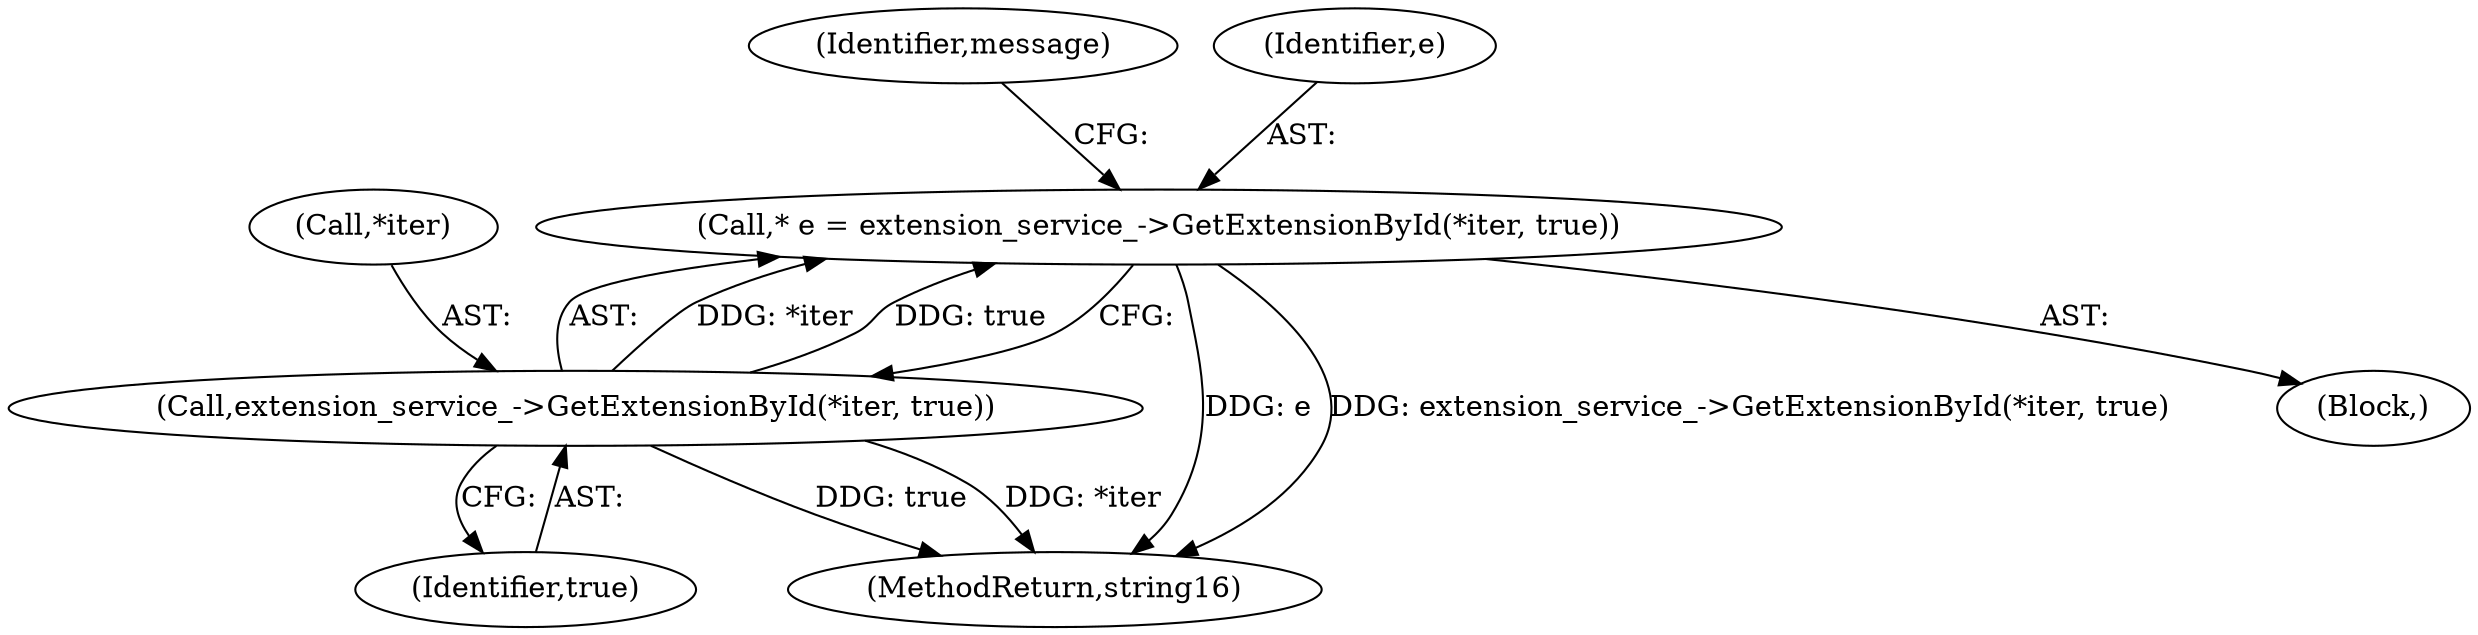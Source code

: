 digraph "0_Chrome_6b5f83842b5edb5d4bd6684b196b3630c6769731_0@pointer" {
"1000121" [label="(Call,* e = extension_service_->GetExtensionById(*iter, true))"];
"1000123" [label="(Call,extension_service_->GetExtensionById(*iter, true))"];
"1000124" [label="(Call,*iter)"];
"1000136" [label="(MethodReturn,string16)"];
"1000123" [label="(Call,extension_service_->GetExtensionById(*iter, true))"];
"1000121" [label="(Call,* e = extension_service_->GetExtensionById(*iter, true))"];
"1000119" [label="(Block,)"];
"1000126" [label="(Identifier,true)"];
"1000128" [label="(Identifier,message)"];
"1000122" [label="(Identifier,e)"];
"1000121" -> "1000119"  [label="AST: "];
"1000121" -> "1000123"  [label="CFG: "];
"1000122" -> "1000121"  [label="AST: "];
"1000123" -> "1000121"  [label="AST: "];
"1000128" -> "1000121"  [label="CFG: "];
"1000121" -> "1000136"  [label="DDG: e"];
"1000121" -> "1000136"  [label="DDG: extension_service_->GetExtensionById(*iter, true)"];
"1000123" -> "1000121"  [label="DDG: *iter"];
"1000123" -> "1000121"  [label="DDG: true"];
"1000123" -> "1000126"  [label="CFG: "];
"1000124" -> "1000123"  [label="AST: "];
"1000126" -> "1000123"  [label="AST: "];
"1000123" -> "1000136"  [label="DDG: true"];
"1000123" -> "1000136"  [label="DDG: *iter"];
}
